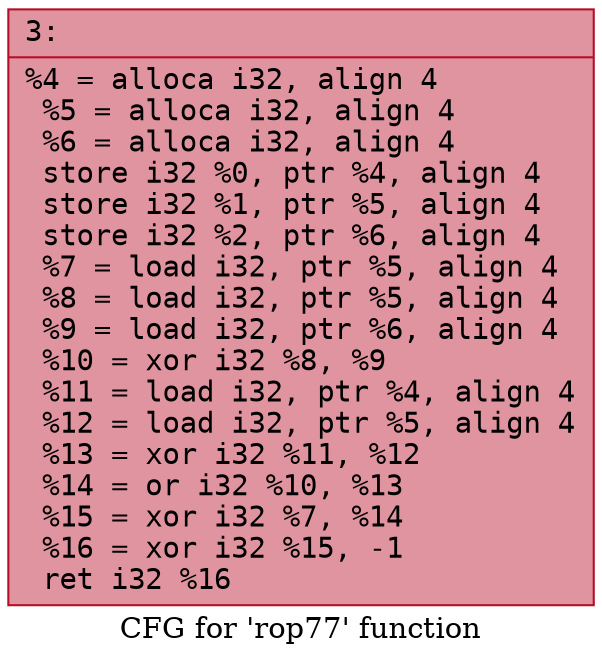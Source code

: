 digraph "CFG for 'rop77' function" {
	label="CFG for 'rop77' function";

	Node0x6000015c76b0 [shape=record,color="#b70d28ff", style=filled, fillcolor="#b70d2870" fontname="Courier",label="{3:\l|  %4 = alloca i32, align 4\l  %5 = alloca i32, align 4\l  %6 = alloca i32, align 4\l  store i32 %0, ptr %4, align 4\l  store i32 %1, ptr %5, align 4\l  store i32 %2, ptr %6, align 4\l  %7 = load i32, ptr %5, align 4\l  %8 = load i32, ptr %5, align 4\l  %9 = load i32, ptr %6, align 4\l  %10 = xor i32 %8, %9\l  %11 = load i32, ptr %4, align 4\l  %12 = load i32, ptr %5, align 4\l  %13 = xor i32 %11, %12\l  %14 = or i32 %10, %13\l  %15 = xor i32 %7, %14\l  %16 = xor i32 %15, -1\l  ret i32 %16\l}"];
}
